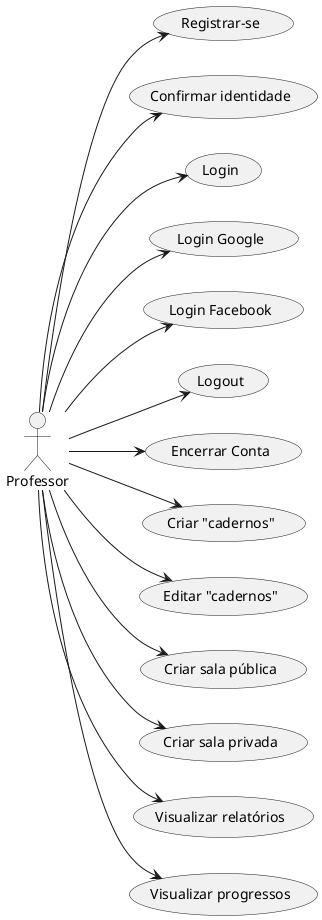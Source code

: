 @startuml Logged User Actions 0
scale 1
left to right direction
:Professor: as User
User --> (Registrar-se)
User --> (Confirmar identidade)
User --> (Login)
User --> (Login Google)
User --> (Login Facebook)
User --> (Logout)
User --> (Encerrar Conta)
User --> (Criar "cadernos")
User --> (Editar "cadernos")
User --> (Criar sala pública)
User --> (Criar sala privada)
User --> (Visualizar relatórios)
User --> (Visualizar progressos)
@enduml
